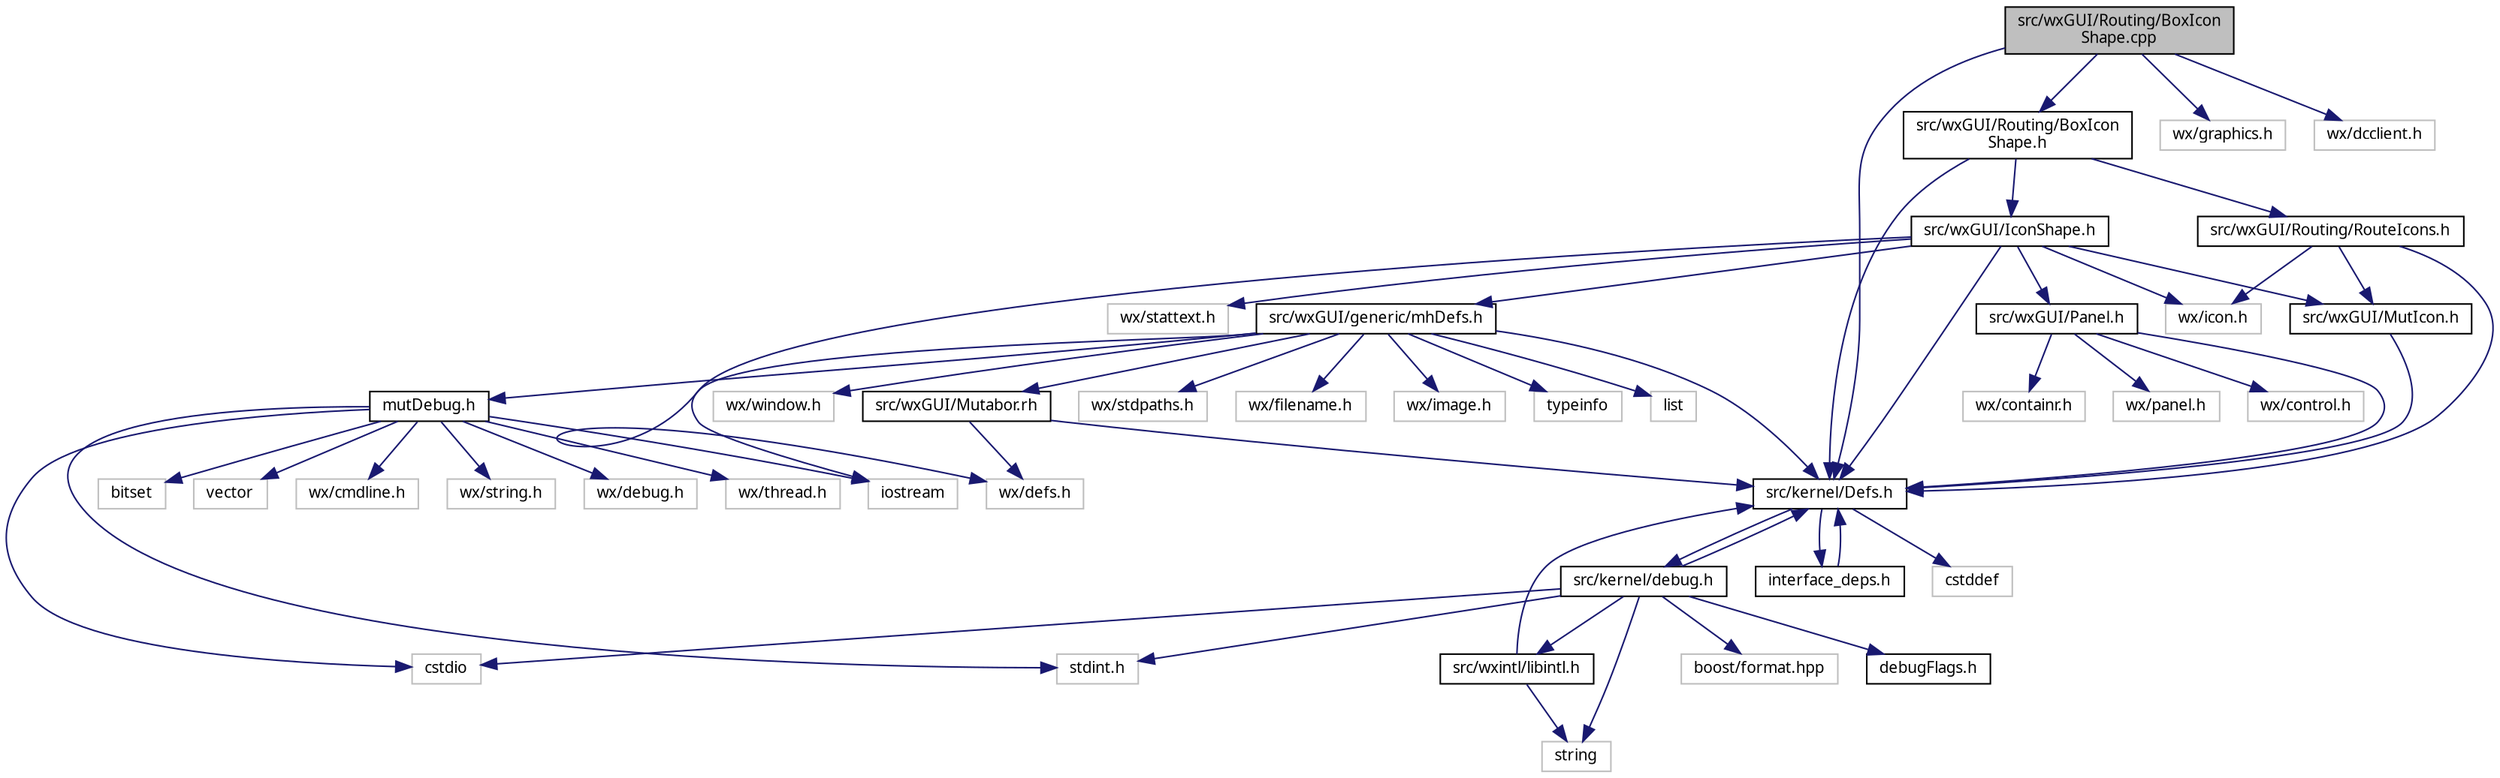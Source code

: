 digraph "src/wxGUI/Routing/BoxIconShape.cpp"
{
  edge [fontname="Sans",fontsize="10",labelfontname="Sans",labelfontsize="10"];
  node [fontname="Sans",fontsize="10",shape=record];
  Node0 [label="src/wxGUI/Routing/BoxIcon\lShape.cpp",height=0.2,width=0.4,color="black", fillcolor="grey75", style="filled", fontcolor="black"];
  Node0 -> Node1 [color="midnightblue",fontsize="10",style="solid",fontname="Sans"];
  Node1 [label="src/kernel/Defs.h",height=0.2,width=0.4,color="black", fillcolor="white", style="filled",URL="$d1/d73/Defs_8h.html",tooltip="Common definitions. "];
  Node1 -> Node2 [color="midnightblue",fontsize="10",style="solid",fontname="Sans"];
  Node2 [label="interface_deps.h",height=0.2,width=0.4,color="black", fillcolor="white", style="filled",URL="$de/ddd/interface__deps_8h.html"];
  Node2 -> Node1 [color="midnightblue",fontsize="10",style="solid",fontname="Sans"];
  Node1 -> Node3 [color="midnightblue",fontsize="10",style="solid",fontname="Sans"];
  Node3 [label="cstddef",height=0.2,width=0.4,color="grey75", fillcolor="white", style="filled"];
  Node1 -> Node4 [color="midnightblue",fontsize="10",style="solid",fontname="Sans"];
  Node4 [label="src/kernel/debug.h",height=0.2,width=0.4,color="black", fillcolor="white", style="filled",URL="$db/d16/debug_8h.html"];
  Node4 -> Node1 [color="midnightblue",fontsize="10",style="solid",fontname="Sans"];
  Node4 -> Node5 [color="midnightblue",fontsize="10",style="solid",fontname="Sans"];
  Node5 [label="src/wxintl/libintl.h",height=0.2,width=0.4,color="black", fillcolor="white", style="filled",URL="$d4/d64/libintl_8h.html"];
  Node5 -> Node1 [color="midnightblue",fontsize="10",style="solid",fontname="Sans"];
  Node5 -> Node6 [color="midnightblue",fontsize="10",style="solid",fontname="Sans"];
  Node6 [label="string",height=0.2,width=0.4,color="grey75", fillcolor="white", style="filled"];
  Node4 -> Node6 [color="midnightblue",fontsize="10",style="solid",fontname="Sans"];
  Node4 -> Node7 [color="midnightblue",fontsize="10",style="solid",fontname="Sans"];
  Node7 [label="cstdio",height=0.2,width=0.4,color="grey75", fillcolor="white", style="filled"];
  Node4 -> Node8 [color="midnightblue",fontsize="10",style="solid",fontname="Sans"];
  Node8 [label="boost/format.hpp",height=0.2,width=0.4,color="grey75", fillcolor="white", style="filled"];
  Node4 -> Node9 [color="midnightblue",fontsize="10",style="solid",fontname="Sans"];
  Node9 [label="stdint.h",height=0.2,width=0.4,color="grey75", fillcolor="white", style="filled"];
  Node4 -> Node10 [color="midnightblue",fontsize="10",style="solid",fontname="Sans"];
  Node10 [label="debugFlags.h",height=0.2,width=0.4,color="black", fillcolor="white", style="filled",URL="$d4/dab/debugFlags_8h.html",tooltip="Debug flags for mutabor debug mode. "];
  Node0 -> Node11 [color="midnightblue",fontsize="10",style="solid",fontname="Sans"];
  Node11 [label="src/wxGUI/Routing/BoxIcon\lShape.h",height=0.2,width=0.4,color="black", fillcolor="white", style="filled",URL="$d2/de0/BoxIconShape_8h.html",tooltip="Box icon shape for route window. "];
  Node11 -> Node1 [color="midnightblue",fontsize="10",style="solid",fontname="Sans"];
  Node11 -> Node12 [color="midnightblue",fontsize="10",style="solid",fontname="Sans"];
  Node12 [label="src/wxGUI/IconShape.h",height=0.2,width=0.4,color="black", fillcolor="white", style="filled",URL="$d5/d6f/IconShape_8h.html",tooltip="Icon shape. "];
  Node12 -> Node1 [color="midnightblue",fontsize="10",style="solid",fontname="Sans"];
  Node12 -> Node13 [color="midnightblue",fontsize="10",style="solid",fontname="Sans"];
  Node13 [label="src/wxGUI/generic/mhDefs.h",height=0.2,width=0.4,color="black", fillcolor="white", style="filled",URL="$d0/d68/mhDefs_8h.html"];
  Node13 -> Node1 [color="midnightblue",fontsize="10",style="solid",fontname="Sans"];
  Node13 -> Node14 [color="midnightblue",fontsize="10",style="solid",fontname="Sans"];
  Node14 [label="wx/window.h",height=0.2,width=0.4,color="grey75", fillcolor="white", style="filled"];
  Node13 -> Node15 [color="midnightblue",fontsize="10",style="solid",fontname="Sans"];
  Node15 [label="wx/stdpaths.h",height=0.2,width=0.4,color="grey75", fillcolor="white", style="filled"];
  Node13 -> Node16 [color="midnightblue",fontsize="10",style="solid",fontname="Sans"];
  Node16 [label="wx/filename.h",height=0.2,width=0.4,color="grey75", fillcolor="white", style="filled"];
  Node13 -> Node17 [color="midnightblue",fontsize="10",style="solid",fontname="Sans"];
  Node17 [label="wx/image.h",height=0.2,width=0.4,color="grey75", fillcolor="white", style="filled"];
  Node13 -> Node18 [color="midnightblue",fontsize="10",style="solid",fontname="Sans"];
  Node18 [label="iostream",height=0.2,width=0.4,color="grey75", fillcolor="white", style="filled"];
  Node13 -> Node19 [color="midnightblue",fontsize="10",style="solid",fontname="Sans"];
  Node19 [label="typeinfo",height=0.2,width=0.4,color="grey75", fillcolor="white", style="filled"];
  Node13 -> Node20 [color="midnightblue",fontsize="10",style="solid",fontname="Sans"];
  Node20 [label="list",height=0.2,width=0.4,color="grey75", fillcolor="white", style="filled"];
  Node13 -> Node21 [color="midnightblue",fontsize="10",style="solid",fontname="Sans"];
  Node21 [label="src/wxGUI/Mutabor.rh",height=0.2,width=0.4,color="black", fillcolor="white", style="filled",URL="$d9/d64/Mutabor_8rh.html"];
  Node21 -> Node1 [color="midnightblue",fontsize="10",style="solid",fontname="Sans"];
  Node21 -> Node22 [color="midnightblue",fontsize="10",style="solid",fontname="Sans"];
  Node22 [label="wx/defs.h",height=0.2,width=0.4,color="grey75", fillcolor="white", style="filled"];
  Node13 -> Node23 [color="midnightblue",fontsize="10",style="solid",fontname="Sans"];
  Node23 [label="mutDebug.h",height=0.2,width=0.4,color="black", fillcolor="white", style="filled",URL="$de/de1/mutDebug_8h.html",tooltip="Main debugging functions. "];
  Node23 -> Node24 [color="midnightblue",fontsize="10",style="solid",fontname="Sans"];
  Node24 [label="bitset",height=0.2,width=0.4,color="grey75", fillcolor="white", style="filled"];
  Node23 -> Node18 [color="midnightblue",fontsize="10",style="solid",fontname="Sans"];
  Node23 -> Node7 [color="midnightblue",fontsize="10",style="solid",fontname="Sans"];
  Node23 -> Node25 [color="midnightblue",fontsize="10",style="solid",fontname="Sans"];
  Node25 [label="vector",height=0.2,width=0.4,color="grey75", fillcolor="white", style="filled"];
  Node23 -> Node9 [color="midnightblue",fontsize="10",style="solid",fontname="Sans"];
  Node23 -> Node26 [color="midnightblue",fontsize="10",style="solid",fontname="Sans"];
  Node26 [label="wx/cmdline.h",height=0.2,width=0.4,color="grey75", fillcolor="white", style="filled"];
  Node23 -> Node27 [color="midnightblue",fontsize="10",style="solid",fontname="Sans"];
  Node27 [label="wx/string.h",height=0.2,width=0.4,color="grey75", fillcolor="white", style="filled"];
  Node23 -> Node28 [color="midnightblue",fontsize="10",style="solid",fontname="Sans"];
  Node28 [label="wx/debug.h",height=0.2,width=0.4,color="grey75", fillcolor="white", style="filled"];
  Node23 -> Node29 [color="midnightblue",fontsize="10",style="solid",fontname="Sans"];
  Node29 [label="wx/thread.h",height=0.2,width=0.4,color="grey75", fillcolor="white", style="filled"];
  Node12 -> Node30 [color="midnightblue",fontsize="10",style="solid",fontname="Sans"];
  Node30 [label="src/wxGUI/Panel.h",height=0.2,width=0.4,color="black", fillcolor="white", style="filled",URL="$d0/d1d/Panel_8h.html",tooltip="Mutabor Panel. "];
  Node30 -> Node1 [color="midnightblue",fontsize="10",style="solid",fontname="Sans"];
  Node30 -> Node31 [color="midnightblue",fontsize="10",style="solid",fontname="Sans"];
  Node31 [label="wx/panel.h",height=0.2,width=0.4,color="grey75", fillcolor="white", style="filled"];
  Node30 -> Node32 [color="midnightblue",fontsize="10",style="solid",fontname="Sans"];
  Node32 [label="wx/control.h",height=0.2,width=0.4,color="grey75", fillcolor="white", style="filled"];
  Node30 -> Node33 [color="midnightblue",fontsize="10",style="solid",fontname="Sans"];
  Node33 [label="wx/containr.h",height=0.2,width=0.4,color="grey75", fillcolor="white", style="filled"];
  Node12 -> Node34 [color="midnightblue",fontsize="10",style="solid",fontname="Sans"];
  Node34 [label="src/wxGUI/MutIcon.h",height=0.2,width=0.4,color="black", fillcolor="white", style="filled",URL="$df/d37/MutIcon_8h.html",tooltip="Icon class fixing issues with Mac OS. "];
  Node34 -> Node1 [color="midnightblue",fontsize="10",style="solid",fontname="Sans"];
  Node12 -> Node22 [color="midnightblue",fontsize="10",style="solid",fontname="Sans"];
  Node12 -> Node35 [color="midnightblue",fontsize="10",style="solid",fontname="Sans"];
  Node35 [label="wx/icon.h",height=0.2,width=0.4,color="grey75", fillcolor="white", style="filled"];
  Node12 -> Node36 [color="midnightblue",fontsize="10",style="solid",fontname="Sans"];
  Node36 [label="wx/stattext.h",height=0.2,width=0.4,color="grey75", fillcolor="white", style="filled"];
  Node11 -> Node37 [color="midnightblue",fontsize="10",style="solid",fontname="Sans"];
  Node37 [label="src/wxGUI/Routing/RouteIcons.h",height=0.2,width=0.4,color="black", fillcolor="white", style="filled",URL="$df/d40/RouteIcons_8h.html",tooltip="Devices base classes. "];
  Node37 -> Node1 [color="midnightblue",fontsize="10",style="solid",fontname="Sans"];
  Node37 -> Node34 [color="midnightblue",fontsize="10",style="solid",fontname="Sans"];
  Node37 -> Node35 [color="midnightblue",fontsize="10",style="solid",fontname="Sans"];
  Node0 -> Node38 [color="midnightblue",fontsize="10",style="solid",fontname="Sans"];
  Node38 [label="wx/graphics.h",height=0.2,width=0.4,color="grey75", fillcolor="white", style="filled"];
  Node0 -> Node39 [color="midnightblue",fontsize="10",style="solid",fontname="Sans"];
  Node39 [label="wx/dcclient.h",height=0.2,width=0.4,color="grey75", fillcolor="white", style="filled"];
}
